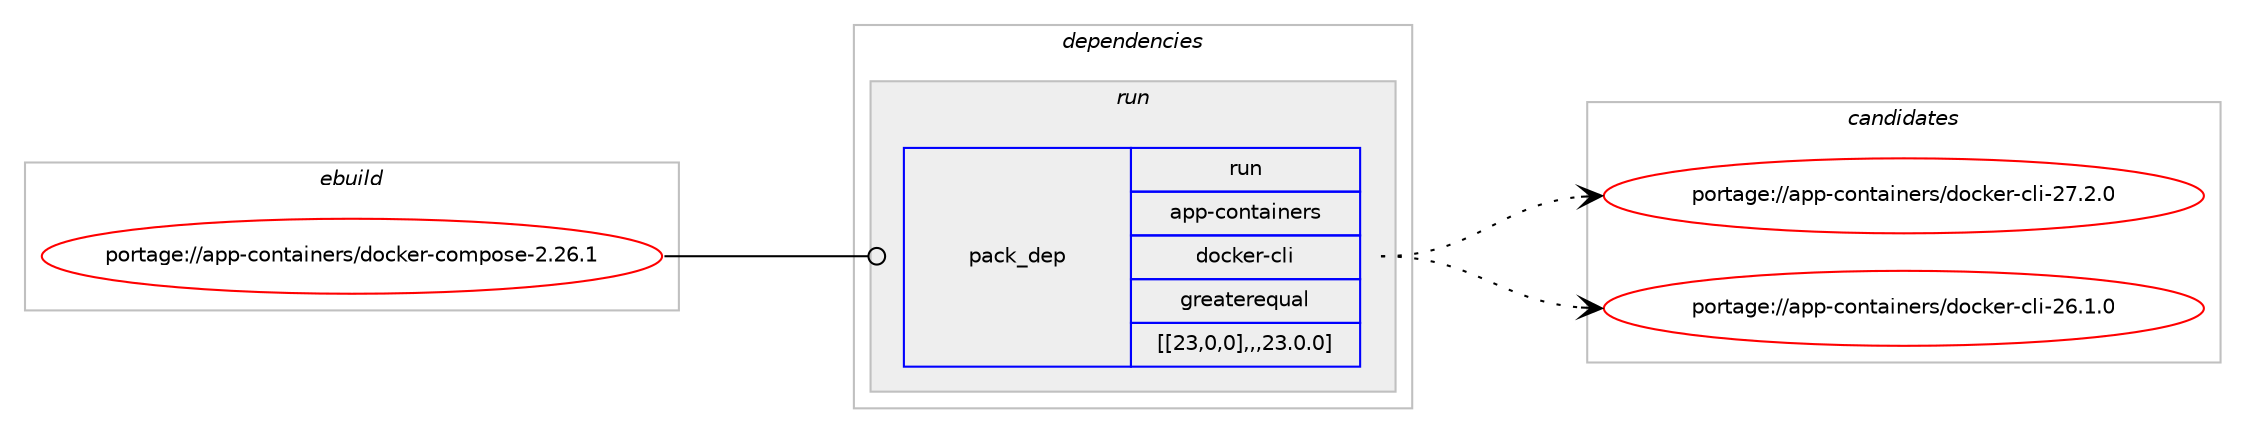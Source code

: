 digraph prolog {

# *************
# Graph options
# *************

newrank=true;
concentrate=true;
compound=true;
graph [rankdir=LR,fontname=Helvetica,fontsize=10,ranksep=1.5];#, ranksep=2.5, nodesep=0.2];
edge  [arrowhead=vee];
node  [fontname=Helvetica,fontsize=10];

# **********
# The ebuild
# **********

subgraph cluster_leftcol {
color=gray;
label=<<i>ebuild</i>>;
id [label="portage://app-containers/docker-compose-2.26.1", color=red, width=4, href="../app-containers/docker-compose-2.26.1.svg"];
}

# ****************
# The dependencies
# ****************

subgraph cluster_midcol {
color=gray;
label=<<i>dependencies</i>>;
subgraph cluster_compile {
fillcolor="#eeeeee";
style=filled;
label=<<i>compile</i>>;
}
subgraph cluster_compileandrun {
fillcolor="#eeeeee";
style=filled;
label=<<i>compile and run</i>>;
}
subgraph cluster_run {
fillcolor="#eeeeee";
style=filled;
label=<<i>run</i>>;
subgraph pack8473 {
dependency11788 [label=<<TABLE BORDER="0" CELLBORDER="1" CELLSPACING="0" CELLPADDING="4" WIDTH="220"><TR><TD ROWSPAN="6" CELLPADDING="30">pack_dep</TD></TR><TR><TD WIDTH="110">run</TD></TR><TR><TD>app-containers</TD></TR><TR><TD>docker-cli</TD></TR><TR><TD>greaterequal</TD></TR><TR><TD>[[23,0,0],,,23.0.0]</TD></TR></TABLE>>, shape=none, color=blue];
}
id:e -> dependency11788:w [weight=20,style="solid",arrowhead="odot"];
}
}

# **************
# The candidates
# **************

subgraph cluster_choices {
rank=same;
color=gray;
label=<<i>candidates</i>>;

subgraph choice8473 {
color=black;
nodesep=1;
choice971121124599111110116971051101011141154710011199107101114459910810545505546504648 [label="portage://app-containers/docker-cli-27.2.0", color=red, width=4,href="../app-containers/docker-cli-27.2.0.svg"];
choice971121124599111110116971051101011141154710011199107101114459910810545505446494648 [label="portage://app-containers/docker-cli-26.1.0", color=red, width=4,href="../app-containers/docker-cli-26.1.0.svg"];
dependency11788:e -> choice971121124599111110116971051101011141154710011199107101114459910810545505546504648:w [style=dotted,weight="100"];
dependency11788:e -> choice971121124599111110116971051101011141154710011199107101114459910810545505446494648:w [style=dotted,weight="100"];
}
}

}
